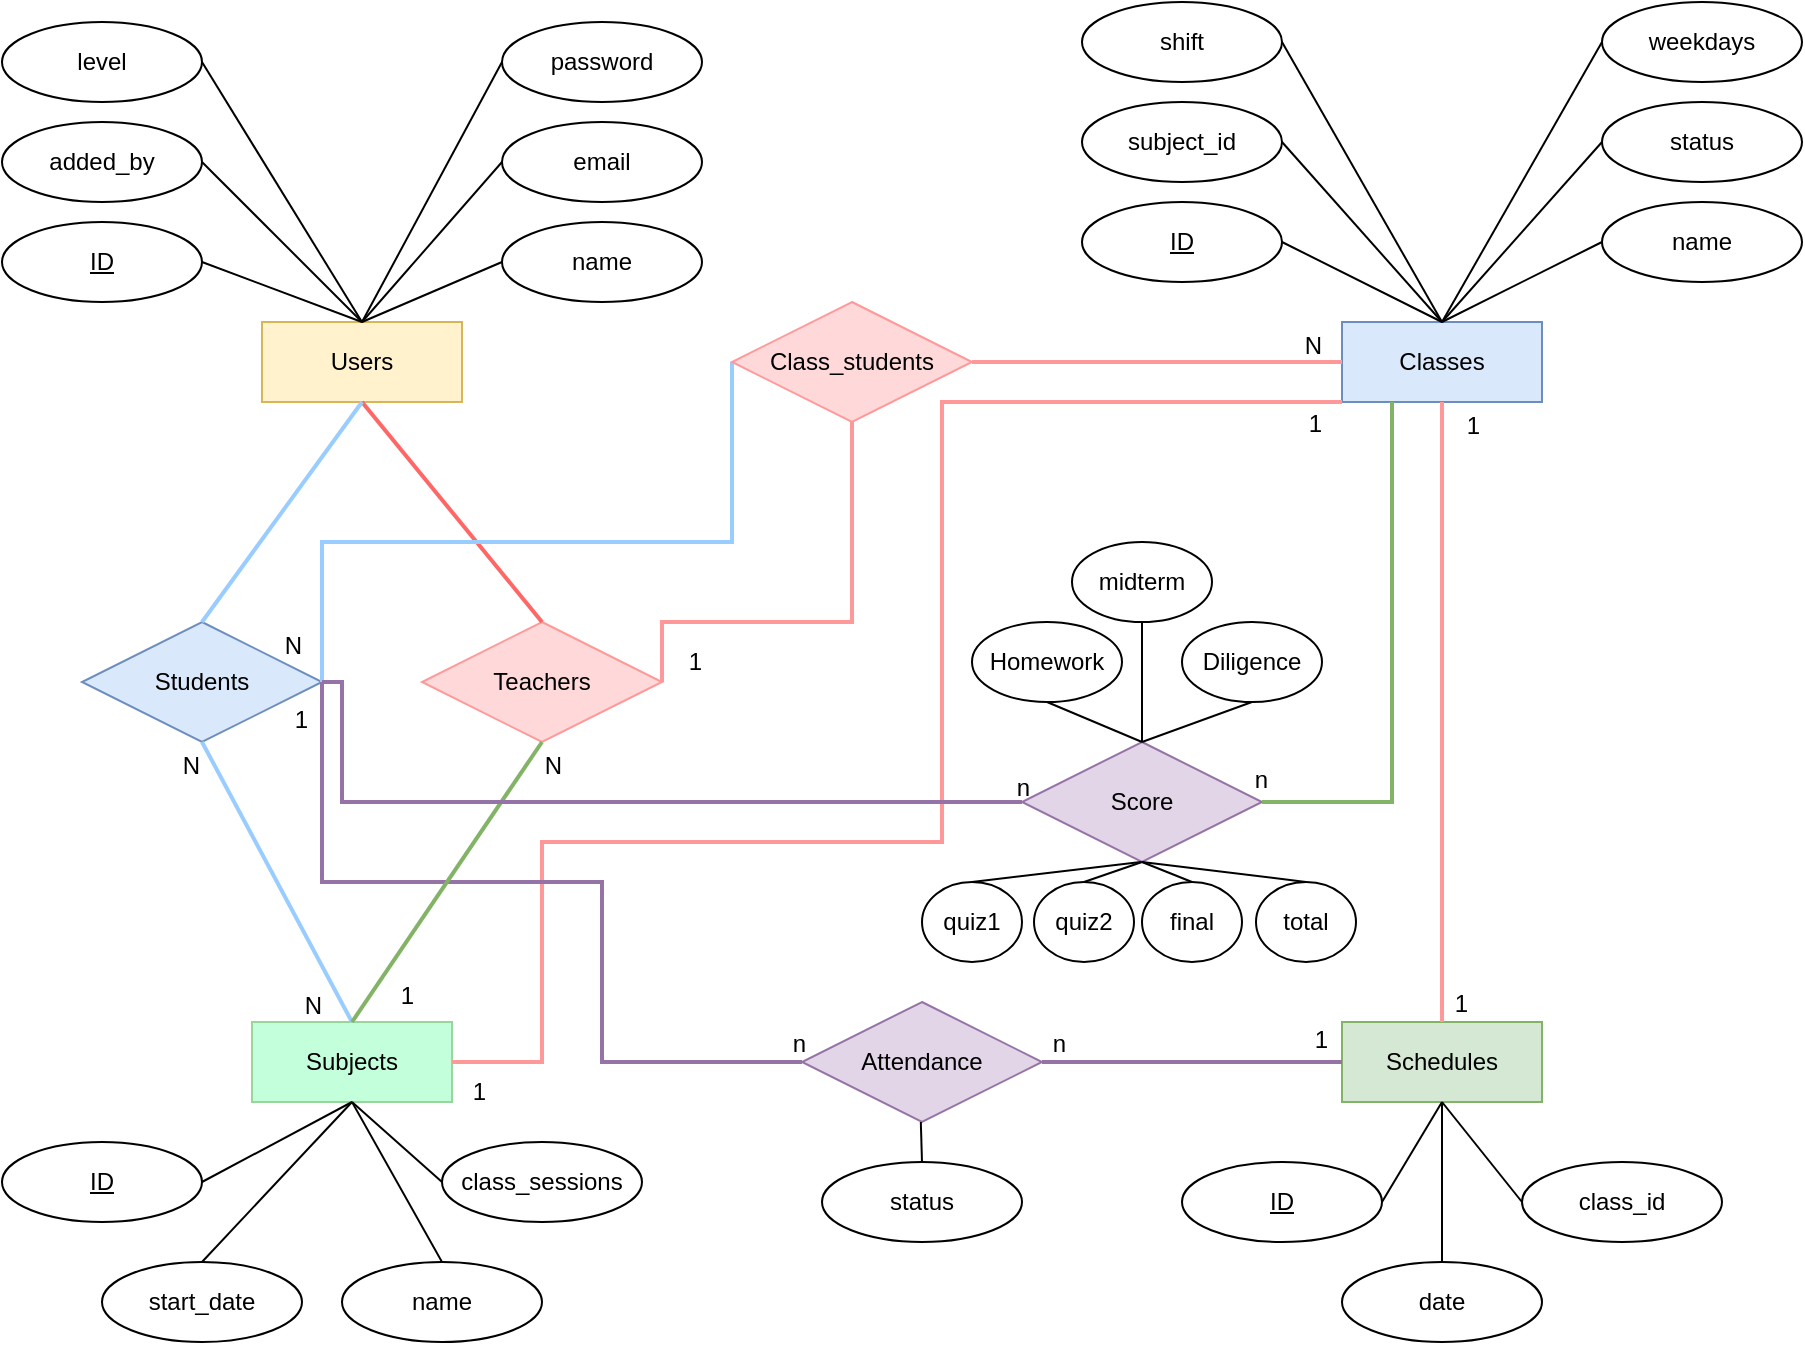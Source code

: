 <mxfile version="20.3.0" type="device" pages="2"><diagram id="RVS4vTHo4e1mxzvXsNul" name="Trang-1"><mxGraphModel dx="847" dy="440" grid="1" gridSize="10" guides="1" tooltips="1" connect="1" arrows="1" fold="1" page="1" pageScale="1" pageWidth="1169" pageHeight="827" math="0" shadow="0"><root><mxCell id="0"/><mxCell id="1" parent="0"/><mxCell id="qyqNuD9nH8HEJMJyF9cg-1" value="Users" style="whiteSpace=wrap;html=1;align=center;fillColor=#fff2cc;strokeColor=#d6b656;" parent="1" vertex="1"><mxGeometry x="350" y="250" width="100" height="40" as="geometry"/></mxCell><mxCell id="qyqNuD9nH8HEJMJyF9cg-4" value="ID" style="ellipse;whiteSpace=wrap;html=1;align=center;fontStyle=4;" parent="1" vertex="1"><mxGeometry x="220" y="200" width="100" height="40" as="geometry"/></mxCell><mxCell id="qyqNuD9nH8HEJMJyF9cg-5" value="" style="endArrow=none;html=1;rounded=0;exitX=1;exitY=0.5;exitDx=0;exitDy=0;entryX=0.5;entryY=0;entryDx=0;entryDy=0;" parent="1" source="qyqNuD9nH8HEJMJyF9cg-4" target="qyqNuD9nH8HEJMJyF9cg-1" edge="1"><mxGeometry relative="1" as="geometry"><mxPoint x="500" y="370" as="sourcePoint"/><mxPoint x="660" y="370" as="targetPoint"/></mxGeometry></mxCell><mxCell id="qyqNuD9nH8HEJMJyF9cg-7" value="name" style="ellipse;whiteSpace=wrap;html=1;align=center;" parent="1" vertex="1"><mxGeometry x="470" y="200" width="100" height="40" as="geometry"/></mxCell><mxCell id="qyqNuD9nH8HEJMJyF9cg-8" value="email" style="ellipse;whiteSpace=wrap;html=1;align=center;" parent="1" vertex="1"><mxGeometry x="470" y="150" width="100" height="40" as="geometry"/></mxCell><mxCell id="qyqNuD9nH8HEJMJyF9cg-9" value="password" style="ellipse;whiteSpace=wrap;html=1;align=center;" parent="1" vertex="1"><mxGeometry x="470" y="100" width="100" height="40" as="geometry"/></mxCell><mxCell id="qyqNuD9nH8HEJMJyF9cg-10" value="level" style="ellipse;whiteSpace=wrap;html=1;align=center;" parent="1" vertex="1"><mxGeometry x="220" y="100" width="100" height="40" as="geometry"/></mxCell><mxCell id="qyqNuD9nH8HEJMJyF9cg-11" value="added_by" style="ellipse;whiteSpace=wrap;html=1;align=center;" parent="1" vertex="1"><mxGeometry x="220" y="150" width="100" height="40" as="geometry"/></mxCell><mxCell id="qyqNuD9nH8HEJMJyF9cg-12" value="" style="endArrow=none;html=1;rounded=0;exitX=1;exitY=0.5;exitDx=0;exitDy=0;entryX=0.5;entryY=0;entryDx=0;entryDy=0;" parent="1" source="qyqNuD9nH8HEJMJyF9cg-11" target="qyqNuD9nH8HEJMJyF9cg-1" edge="1"><mxGeometry relative="1" as="geometry"><mxPoint x="500" y="370" as="sourcePoint"/><mxPoint x="660" y="370" as="targetPoint"/></mxGeometry></mxCell><mxCell id="qyqNuD9nH8HEJMJyF9cg-13" value="" style="endArrow=none;html=1;rounded=0;exitX=1;exitY=0.5;exitDx=0;exitDy=0;entryX=0.5;entryY=0;entryDx=0;entryDy=0;" parent="1" source="qyqNuD9nH8HEJMJyF9cg-10" target="qyqNuD9nH8HEJMJyF9cg-1" edge="1"><mxGeometry relative="1" as="geometry"><mxPoint x="500" y="370" as="sourcePoint"/><mxPoint x="660" y="370" as="targetPoint"/></mxGeometry></mxCell><mxCell id="qyqNuD9nH8HEJMJyF9cg-14" value="" style="endArrow=none;html=1;rounded=0;exitX=0;exitY=0.5;exitDx=0;exitDy=0;entryX=0.5;entryY=0;entryDx=0;entryDy=0;" parent="1" source="qyqNuD9nH8HEJMJyF9cg-9" target="qyqNuD9nH8HEJMJyF9cg-1" edge="1"><mxGeometry relative="1" as="geometry"><mxPoint x="500" y="370" as="sourcePoint"/><mxPoint x="660" y="370" as="targetPoint"/></mxGeometry></mxCell><mxCell id="qyqNuD9nH8HEJMJyF9cg-15" value="" style="endArrow=none;html=1;rounded=0;exitX=0.5;exitY=0;exitDx=0;exitDy=0;entryX=0;entryY=0.5;entryDx=0;entryDy=0;" parent="1" source="qyqNuD9nH8HEJMJyF9cg-1" target="qyqNuD9nH8HEJMJyF9cg-8" edge="1"><mxGeometry relative="1" as="geometry"><mxPoint x="500" y="370" as="sourcePoint"/><mxPoint x="660" y="370" as="targetPoint"/></mxGeometry></mxCell><mxCell id="qyqNuD9nH8HEJMJyF9cg-16" value="" style="endArrow=none;html=1;rounded=0;exitX=0.5;exitY=0;exitDx=0;exitDy=0;entryX=0;entryY=0.5;entryDx=0;entryDy=0;" parent="1" source="qyqNuD9nH8HEJMJyF9cg-1" target="qyqNuD9nH8HEJMJyF9cg-7" edge="1"><mxGeometry relative="1" as="geometry"><mxPoint x="500" y="370" as="sourcePoint"/><mxPoint x="660" y="370" as="targetPoint"/></mxGeometry></mxCell><mxCell id="qyqNuD9nH8HEJMJyF9cg-18" value="Classes" style="whiteSpace=wrap;html=1;align=center;fillColor=#dae8fc;strokeColor=#6c8ebf;" parent="1" vertex="1"><mxGeometry x="890" y="250" width="100" height="40" as="geometry"/></mxCell><mxCell id="qyqNuD9nH8HEJMJyF9cg-19" value="ID" style="ellipse;whiteSpace=wrap;html=1;align=center;fontStyle=4;" parent="1" vertex="1"><mxGeometry x="760" y="190" width="100" height="40" as="geometry"/></mxCell><mxCell id="qyqNuD9nH8HEJMJyF9cg-20" value="" style="endArrow=none;html=1;rounded=0;exitX=1;exitY=0.5;exitDx=0;exitDy=0;entryX=0.5;entryY=0;entryDx=0;entryDy=0;" parent="1" source="qyqNuD9nH8HEJMJyF9cg-19" target="qyqNuD9nH8HEJMJyF9cg-18" edge="1"><mxGeometry relative="1" as="geometry"><mxPoint x="1040" y="370" as="sourcePoint"/><mxPoint x="1200" y="370" as="targetPoint"/></mxGeometry></mxCell><mxCell id="qyqNuD9nH8HEJMJyF9cg-21" value="name" style="ellipse;whiteSpace=wrap;html=1;align=center;" parent="1" vertex="1"><mxGeometry x="1020" y="190" width="100" height="40" as="geometry"/></mxCell><mxCell id="qyqNuD9nH8HEJMJyF9cg-22" value="status" style="ellipse;whiteSpace=wrap;html=1;align=center;" parent="1" vertex="1"><mxGeometry x="1020" y="140" width="100" height="40" as="geometry"/></mxCell><mxCell id="qyqNuD9nH8HEJMJyF9cg-23" value="weekdays" style="ellipse;whiteSpace=wrap;html=1;align=center;" parent="1" vertex="1"><mxGeometry x="1020" y="90" width="100" height="40" as="geometry"/></mxCell><mxCell id="qyqNuD9nH8HEJMJyF9cg-24" value="shift" style="ellipse;whiteSpace=wrap;html=1;align=center;" parent="1" vertex="1"><mxGeometry x="760" y="90" width="100" height="40" as="geometry"/></mxCell><mxCell id="qyqNuD9nH8HEJMJyF9cg-25" value="subject_id" style="ellipse;whiteSpace=wrap;html=1;align=center;" parent="1" vertex="1"><mxGeometry x="760" y="140" width="100" height="40" as="geometry"/></mxCell><mxCell id="qyqNuD9nH8HEJMJyF9cg-26" value="" style="endArrow=none;html=1;rounded=0;exitX=1;exitY=0.5;exitDx=0;exitDy=0;entryX=0.5;entryY=0;entryDx=0;entryDy=0;" parent="1" source="qyqNuD9nH8HEJMJyF9cg-25" target="qyqNuD9nH8HEJMJyF9cg-18" edge="1"><mxGeometry relative="1" as="geometry"><mxPoint x="1040" y="370" as="sourcePoint"/><mxPoint x="1200" y="370" as="targetPoint"/></mxGeometry></mxCell><mxCell id="qyqNuD9nH8HEJMJyF9cg-27" value="" style="endArrow=none;html=1;rounded=0;exitX=1;exitY=0.5;exitDx=0;exitDy=0;entryX=0.5;entryY=0;entryDx=0;entryDy=0;" parent="1" source="qyqNuD9nH8HEJMJyF9cg-24" target="qyqNuD9nH8HEJMJyF9cg-18" edge="1"><mxGeometry relative="1" as="geometry"><mxPoint x="1040" y="370" as="sourcePoint"/><mxPoint x="1200" y="370" as="targetPoint"/></mxGeometry></mxCell><mxCell id="qyqNuD9nH8HEJMJyF9cg-28" value="" style="endArrow=none;html=1;rounded=0;exitX=0;exitY=0.5;exitDx=0;exitDy=0;entryX=0.5;entryY=0;entryDx=0;entryDy=0;" parent="1" source="qyqNuD9nH8HEJMJyF9cg-23" target="qyqNuD9nH8HEJMJyF9cg-18" edge="1"><mxGeometry relative="1" as="geometry"><mxPoint x="1040" y="370" as="sourcePoint"/><mxPoint x="1200" y="370" as="targetPoint"/></mxGeometry></mxCell><mxCell id="qyqNuD9nH8HEJMJyF9cg-29" value="" style="endArrow=none;html=1;rounded=0;exitX=0.5;exitY=0;exitDx=0;exitDy=0;entryX=0;entryY=0.5;entryDx=0;entryDy=0;" parent="1" source="qyqNuD9nH8HEJMJyF9cg-18" target="qyqNuD9nH8HEJMJyF9cg-22" edge="1"><mxGeometry relative="1" as="geometry"><mxPoint x="1040" y="370" as="sourcePoint"/><mxPoint x="1200" y="370" as="targetPoint"/></mxGeometry></mxCell><mxCell id="qyqNuD9nH8HEJMJyF9cg-30" value="" style="endArrow=none;html=1;rounded=0;exitX=0.5;exitY=0;exitDx=0;exitDy=0;entryX=0;entryY=0.5;entryDx=0;entryDy=0;" parent="1" source="qyqNuD9nH8HEJMJyF9cg-18" target="qyqNuD9nH8HEJMJyF9cg-21" edge="1"><mxGeometry relative="1" as="geometry"><mxPoint x="1040" y="370" as="sourcePoint"/><mxPoint x="1200" y="370" as="targetPoint"/></mxGeometry></mxCell><mxCell id="qyqNuD9nH8HEJMJyF9cg-31" value="Schedules" style="whiteSpace=wrap;html=1;align=center;fillColor=#d5e8d4;strokeColor=#82b366;" parent="1" vertex="1"><mxGeometry x="890" y="600" width="100" height="40" as="geometry"/></mxCell><mxCell id="qyqNuD9nH8HEJMJyF9cg-32" value="ID" style="ellipse;whiteSpace=wrap;html=1;align=center;fontStyle=4;" parent="1" vertex="1"><mxGeometry x="810" y="670" width="100" height="40" as="geometry"/></mxCell><mxCell id="qyqNuD9nH8HEJMJyF9cg-33" value="" style="endArrow=none;html=1;rounded=0;exitX=1;exitY=0.5;exitDx=0;exitDy=0;entryX=0.5;entryY=1;entryDx=0;entryDy=0;" parent="1" source="qyqNuD9nH8HEJMJyF9cg-32" target="qyqNuD9nH8HEJMJyF9cg-31" edge="1"><mxGeometry relative="1" as="geometry"><mxPoint x="1040" y="720" as="sourcePoint"/><mxPoint x="1200" y="720" as="targetPoint"/></mxGeometry></mxCell><mxCell id="qyqNuD9nH8HEJMJyF9cg-34" value="class_id" style="ellipse;whiteSpace=wrap;html=1;align=center;" parent="1" vertex="1"><mxGeometry x="980" y="670" width="100" height="40" as="geometry"/></mxCell><mxCell id="qyqNuD9nH8HEJMJyF9cg-35" value="date" style="ellipse;whiteSpace=wrap;html=1;align=center;" parent="1" vertex="1"><mxGeometry x="890" y="720" width="100" height="40" as="geometry"/></mxCell><mxCell id="qyqNuD9nH8HEJMJyF9cg-42" value="" style="endArrow=none;html=1;rounded=0;exitX=0.5;exitY=1;exitDx=0;exitDy=0;entryX=0.5;entryY=0;entryDx=0;entryDy=0;" parent="1" source="qyqNuD9nH8HEJMJyF9cg-31" target="qyqNuD9nH8HEJMJyF9cg-35" edge="1"><mxGeometry relative="1" as="geometry"><mxPoint x="1040" y="720" as="sourcePoint"/><mxPoint x="1200" y="720" as="targetPoint"/></mxGeometry></mxCell><mxCell id="qyqNuD9nH8HEJMJyF9cg-43" value="" style="endArrow=none;html=1;rounded=0;exitX=0.5;exitY=1;exitDx=0;exitDy=0;entryX=0;entryY=0.5;entryDx=0;entryDy=0;" parent="1" source="qyqNuD9nH8HEJMJyF9cg-31" target="qyqNuD9nH8HEJMJyF9cg-34" edge="1"><mxGeometry relative="1" as="geometry"><mxPoint x="1040" y="720" as="sourcePoint"/><mxPoint x="1200" y="720" as="targetPoint"/></mxGeometry></mxCell><mxCell id="qyqNuD9nH8HEJMJyF9cg-71" value="Subjects" style="whiteSpace=wrap;html=1;align=center;fillColor=#C2FFDA;strokeColor=#97D79B;" parent="1" vertex="1"><mxGeometry x="345" y="600" width="100" height="40" as="geometry"/></mxCell><mxCell id="qyqNuD9nH8HEJMJyF9cg-72" value="ID" style="ellipse;whiteSpace=wrap;html=1;align=center;fontStyle=4;" parent="1" vertex="1"><mxGeometry x="220" y="660" width="100" height="40" as="geometry"/></mxCell><mxCell id="qyqNuD9nH8HEJMJyF9cg-73" value="" style="endArrow=none;html=1;rounded=0;exitX=1;exitY=0.5;exitDx=0;exitDy=0;entryX=0.5;entryY=1;entryDx=0;entryDy=0;" parent="1" source="qyqNuD9nH8HEJMJyF9cg-72" target="qyqNuD9nH8HEJMJyF9cg-71" edge="1"><mxGeometry relative="1" as="geometry"><mxPoint x="495" y="720" as="sourcePoint"/><mxPoint x="655" y="720" as="targetPoint"/></mxGeometry></mxCell><mxCell id="qyqNuD9nH8HEJMJyF9cg-74" value="class_sessions" style="ellipse;whiteSpace=wrap;html=1;align=center;" parent="1" vertex="1"><mxGeometry x="440" y="660" width="100" height="40" as="geometry"/></mxCell><mxCell id="qyqNuD9nH8HEJMJyF9cg-75" value="start_date" style="ellipse;whiteSpace=wrap;html=1;align=center;" parent="1" vertex="1"><mxGeometry x="270" y="720" width="100" height="40" as="geometry"/></mxCell><mxCell id="qyqNuD9nH8HEJMJyF9cg-76" value="" style="endArrow=none;html=1;rounded=0;exitX=0.5;exitY=1;exitDx=0;exitDy=0;entryX=0.5;entryY=0;entryDx=0;entryDy=0;" parent="1" source="qyqNuD9nH8HEJMJyF9cg-71" target="qyqNuD9nH8HEJMJyF9cg-75" edge="1"><mxGeometry relative="1" as="geometry"><mxPoint x="495" y="720" as="sourcePoint"/><mxPoint x="655" y="720" as="targetPoint"/></mxGeometry></mxCell><mxCell id="qyqNuD9nH8HEJMJyF9cg-77" value="" style="endArrow=none;html=1;rounded=0;exitX=0.5;exitY=1;exitDx=0;exitDy=0;entryX=0;entryY=0.5;entryDx=0;entryDy=0;" parent="1" source="qyqNuD9nH8HEJMJyF9cg-71" target="qyqNuD9nH8HEJMJyF9cg-74" edge="1"><mxGeometry relative="1" as="geometry"><mxPoint x="495" y="720" as="sourcePoint"/><mxPoint x="655" y="720" as="targetPoint"/></mxGeometry></mxCell><mxCell id="qyqNuD9nH8HEJMJyF9cg-78" value="name" style="ellipse;whiteSpace=wrap;html=1;align=center;" parent="1" vertex="1"><mxGeometry x="390" y="720" width="100" height="40" as="geometry"/></mxCell><mxCell id="qyqNuD9nH8HEJMJyF9cg-79" value="" style="endArrow=none;html=1;rounded=0;exitX=0.5;exitY=1;exitDx=0;exitDy=0;entryX=0.5;entryY=0;entryDx=0;entryDy=0;" parent="1" source="qyqNuD9nH8HEJMJyF9cg-71" target="qyqNuD9nH8HEJMJyF9cg-78" edge="1"><mxGeometry relative="1" as="geometry"><mxPoint x="460" y="650" as="sourcePoint"/><mxPoint x="720" y="770" as="targetPoint"/></mxGeometry></mxCell><mxCell id="qyqNuD9nH8HEJMJyF9cg-80" value="Students" style="shape=rhombus;perimeter=rhombusPerimeter;whiteSpace=wrap;html=1;align=center;fillColor=#dae8fc;strokeColor=#6c8ebf;" parent="1" vertex="1"><mxGeometry x="260" y="400" width="120" height="60" as="geometry"/></mxCell><mxCell id="qyqNuD9nH8HEJMJyF9cg-81" value="Teachers" style="shape=rhombus;perimeter=rhombusPerimeter;whiteSpace=wrap;html=1;align=center;fillColor=#FFD9D9;strokeColor=#FF9999;" parent="1" vertex="1"><mxGeometry x="430" y="400" width="120" height="60" as="geometry"/></mxCell><mxCell id="qyqNuD9nH8HEJMJyF9cg-85" value="" style="endArrow=none;html=1;rounded=0;entryX=0.5;entryY=1;entryDx=0;entryDy=0;exitX=0.5;exitY=0;exitDx=0;exitDy=0;strokeColor=#FF6666;strokeWidth=2;" parent="1" source="qyqNuD9nH8HEJMJyF9cg-81" target="qyqNuD9nH8HEJMJyF9cg-1" edge="1"><mxGeometry relative="1" as="geometry"><mxPoint x="500" y="430" as="sourcePoint"/><mxPoint x="660" y="430" as="targetPoint"/></mxGeometry></mxCell><mxCell id="qyqNuD9nH8HEJMJyF9cg-86" value="N" style="resizable=0;html=1;align=right;verticalAlign=bottom;" parent="qyqNuD9nH8HEJMJyF9cg-85" connectable="0" vertex="1"><mxGeometry x="1" relative="1" as="geometry"><mxPoint x="100" y="190" as="offset"/></mxGeometry></mxCell><mxCell id="qyqNuD9nH8HEJMJyF9cg-88" value="" style="endArrow=none;html=1;rounded=0;entryX=0.5;entryY=0;entryDx=0;entryDy=0;exitX=0.5;exitY=1;exitDx=0;exitDy=0;strokeColor=#99CCFF;strokeWidth=2;" parent="1" source="qyqNuD9nH8HEJMJyF9cg-80" target="qyqNuD9nH8HEJMJyF9cg-71" edge="1"><mxGeometry relative="1" as="geometry"><mxPoint x="210" y="430" as="sourcePoint"/><mxPoint x="370" y="430" as="targetPoint"/></mxGeometry></mxCell><mxCell id="qyqNuD9nH8HEJMJyF9cg-89" value="N" style="resizable=0;html=1;align=right;verticalAlign=bottom;" parent="qyqNuD9nH8HEJMJyF9cg-88" connectable="0" vertex="1"><mxGeometry x="1" relative="1" as="geometry"><mxPoint x="-15" as="offset"/></mxGeometry></mxCell><mxCell id="qyqNuD9nH8HEJMJyF9cg-90" value="" style="endArrow=none;html=1;rounded=0;entryX=0.5;entryY=1;entryDx=0;entryDy=0;exitX=0.5;exitY=0;exitDx=0;exitDy=0;strokeColor=#99CCFF;strokeWidth=2;" parent="1" source="qyqNuD9nH8HEJMJyF9cg-80" target="qyqNuD9nH8HEJMJyF9cg-1" edge="1"><mxGeometry relative="1" as="geometry"><mxPoint x="500" y="410" as="sourcePoint"/><mxPoint x="410" y="300" as="targetPoint"/></mxGeometry></mxCell><mxCell id="qyqNuD9nH8HEJMJyF9cg-91" value="N" style="resizable=0;html=1;align=right;verticalAlign=bottom;" parent="qyqNuD9nH8HEJMJyF9cg-90" connectable="0" vertex="1"><mxGeometry x="1" relative="1" as="geometry"><mxPoint x="-80" y="190" as="offset"/></mxGeometry></mxCell><mxCell id="qyqNuD9nH8HEJMJyF9cg-93" value="1" style="resizable=0;html=1;align=right;verticalAlign=bottom;" parent="1" connectable="0" vertex="1"><mxGeometry x="395.003" y="740.001" as="geometry"><mxPoint x="31" y="-145" as="offset"/></mxGeometry></mxCell><mxCell id="qyqNuD9nH8HEJMJyF9cg-96" value="" style="endArrow=none;html=1;rounded=0;strokeColor=#99CCFF;strokeWidth=2;entryX=1;entryY=0.5;entryDx=0;entryDy=0;exitX=0;exitY=0.5;exitDx=0;exitDy=0;edgeStyle=orthogonalEdgeStyle;" parent="1" source="qyqNuD9nH8HEJMJyF9cg-102" target="qyqNuD9nH8HEJMJyF9cg-80" edge="1"><mxGeometry relative="1" as="geometry"><mxPoint x="560" y="260" as="sourcePoint"/><mxPoint x="720" y="260" as="targetPoint"/><Array as="points"><mxPoint x="585" y="360"/><mxPoint x="380" y="360"/></Array></mxGeometry></mxCell><mxCell id="qyqNuD9nH8HEJMJyF9cg-97" value="N" style="resizable=0;html=1;align=right;verticalAlign=bottom;strokeColor=#FF9999;fillColor=#FFD9D9;" parent="qyqNuD9nH8HEJMJyF9cg-96" connectable="0" vertex="1"><mxGeometry x="1" relative="1" as="geometry"><mxPoint x="-10" y="-10" as="offset"/></mxGeometry></mxCell><mxCell id="qyqNuD9nH8HEJMJyF9cg-98" value="N" style="resizable=0;html=1;align=right;verticalAlign=bottom;strokeColor=#FF9999;fillColor=#FFD9D9;" parent="1" connectable="0" vertex="1"><mxGeometry x="880.0" y="270.0" as="geometry"/></mxCell><mxCell id="qyqNuD9nH8HEJMJyF9cg-99" value="" style="endArrow=none;html=1;rounded=0;strokeColor=#FF9999;strokeWidth=2;entryX=1;entryY=0.5;entryDx=0;entryDy=0;edgeStyle=orthogonalEdgeStyle;exitX=0.5;exitY=1;exitDx=0;exitDy=0;" parent="1" source="qyqNuD9nH8HEJMJyF9cg-102" target="qyqNuD9nH8HEJMJyF9cg-81" edge="1"><mxGeometry relative="1" as="geometry"><mxPoint x="760" y="340" as="sourcePoint"/><mxPoint x="570" y="430.0" as="targetPoint"/><Array as="points"><mxPoint x="645" y="400"/><mxPoint x="550" y="400"/></Array></mxGeometry></mxCell><mxCell id="qyqNuD9nH8HEJMJyF9cg-101" value="1" style="resizable=0;html=1;align=right;verticalAlign=bottom;strokeColor=#FF9999;fillColor=#FFD9D9;" parent="1" connectable="0" vertex="1"><mxGeometry x="570.0" y="420.0" as="geometry"><mxPoint y="8" as="offset"/></mxGeometry></mxCell><mxCell id="qyqNuD9nH8HEJMJyF9cg-102" value="Class_students" style="shape=rhombus;perimeter=rhombusPerimeter;whiteSpace=wrap;html=1;align=center;strokeColor=#FF9999;fillColor=#FFD9D9;" parent="1" vertex="1"><mxGeometry x="585" y="240" width="120" height="60" as="geometry"/></mxCell><mxCell id="qyqNuD9nH8HEJMJyF9cg-103" value="" style="endArrow=none;html=1;rounded=0;strokeColor=#FF9999;strokeWidth=2;exitX=0;exitY=0.5;exitDx=0;exitDy=0;entryX=1;entryY=0.5;entryDx=0;entryDy=0;" parent="1" source="qyqNuD9nH8HEJMJyF9cg-18" target="qyqNuD9nH8HEJMJyF9cg-102" edge="1"><mxGeometry relative="1" as="geometry"><mxPoint x="640" y="290" as="sourcePoint"/><mxPoint x="700" y="290" as="targetPoint"/></mxGeometry></mxCell><mxCell id="qyqNuD9nH8HEJMJyF9cg-108" value="" style="endArrow=none;html=1;rounded=0;strokeColor=#FF9999;strokeWidth=2;exitX=0.5;exitY=0;exitDx=0;exitDy=0;entryX=0.5;entryY=1;entryDx=0;entryDy=0;" parent="1" source="qyqNuD9nH8HEJMJyF9cg-31" target="qyqNuD9nH8HEJMJyF9cg-18" edge="1"><mxGeometry relative="1" as="geometry"><mxPoint x="880" y="490" as="sourcePoint"/><mxPoint x="1040" y="490" as="targetPoint"/></mxGeometry></mxCell><mxCell id="qyqNuD9nH8HEJMJyF9cg-111" value="1" style="resizable=0;html=1;align=right;verticalAlign=bottom;strokeColor=#FF9999;fillColor=#FFD9D9;" parent="1" connectable="0" vertex="1"><mxGeometry x="604.0" y="429.0" as="geometry"><mxPoint x="349" y="170" as="offset"/></mxGeometry></mxCell><mxCell id="qyqNuD9nH8HEJMJyF9cg-112" value="1" style="resizable=0;html=1;align=right;verticalAlign=bottom;strokeColor=#FF9999;fillColor=#FFD9D9;" parent="1" connectable="0" vertex="1"><mxGeometry x="610.0" y="140.0" as="geometry"><mxPoint x="349" y="170" as="offset"/></mxGeometry></mxCell><mxCell id="qyqNuD9nH8HEJMJyF9cg-116" value="1" style="resizable=0;html=1;align=right;verticalAlign=bottom;strokeColor=#FF9999;fillColor=#FFD9D9;" parent="1" connectable="0" vertex="1"><mxGeometry x="460.003" y="629.996" as="geometry"><mxPoint x="2" y="14" as="offset"/></mxGeometry></mxCell><mxCell id="qyqNuD9nH8HEJMJyF9cg-115" value="" style="endArrow=none;html=1;rounded=0;strokeColor=#FF9999;strokeWidth=2;exitX=1;exitY=0.5;exitDx=0;exitDy=0;entryX=0;entryY=1;entryDx=0;entryDy=0;edgeStyle=orthogonalEdgeStyle;" parent="1" source="qyqNuD9nH8HEJMJyF9cg-71" target="qyqNuD9nH8HEJMJyF9cg-18" edge="1"><mxGeometry relative="1" as="geometry"><mxPoint x="950" y="610" as="sourcePoint"/><mxPoint x="950" y="300" as="targetPoint"/><Array as="points"><mxPoint x="490" y="620"/><mxPoint x="490" y="510"/><mxPoint x="690" y="510"/><mxPoint x="690" y="290"/></Array></mxGeometry></mxCell><mxCell id="qyqNuD9nH8HEJMJyF9cg-117" value="1" style="resizable=0;html=1;align=right;verticalAlign=bottom;strokeColor=#FF9999;fillColor=#FFD9D9;" parent="1" connectable="0" vertex="1"><mxGeometry x="880.003" y="309.996" as="geometry"/></mxCell><mxCell id="qyqNuD9nH8HEJMJyF9cg-119" value="" style="endArrow=none;html=1;rounded=0;strokeColor=#9673a6;strokeWidth=2;entryX=0;entryY=0.5;entryDx=0;entryDy=0;exitX=1;exitY=0.5;exitDx=0;exitDy=0;edgeStyle=orthogonalEdgeStyle;fillColor=#e1d5e7;" parent="1" source="qyqNuD9nH8HEJMJyF9cg-80" target="qyqNuD9nH8HEJMJyF9cg-118" edge="1"><mxGeometry relative="1" as="geometry"><mxPoint x="380" y="430" as="sourcePoint"/><mxPoint x="820" y="540" as="targetPoint"/><Array as="points"><mxPoint x="380" y="530"/><mxPoint x="520" y="530"/><mxPoint x="520" y="620"/></Array></mxGeometry></mxCell><mxCell id="qyqNuD9nH8HEJMJyF9cg-118" value="Attendance" style="shape=rhombus;perimeter=rhombusPerimeter;whiteSpace=wrap;html=1;align=center;fillColor=#e1d5e7;strokeColor=#9673a6;" parent="1" vertex="1"><mxGeometry x="620" y="590" width="120" height="60" as="geometry"/></mxCell><mxCell id="qyqNuD9nH8HEJMJyF9cg-120" value="1" style="resizable=0;html=1;align=right;verticalAlign=bottom;" parent="1" connectable="0" vertex="1"><mxGeometry x="380.003" y="450.001" as="geometry"><mxPoint x="-7" y="7" as="offset"/></mxGeometry></mxCell><mxCell id="qyqNuD9nH8HEJMJyF9cg-121" value="n" style="resizable=0;html=1;align=right;verticalAlign=bottom;" parent="1" connectable="0" vertex="1"><mxGeometry x="620.003" y="610.001" as="geometry"><mxPoint x="2" y="9" as="offset"/></mxGeometry></mxCell><mxCell id="qyqNuD9nH8HEJMJyF9cg-123" value="" style="endArrow=none;html=1;rounded=0;strokeColor=#9673a6;strokeWidth=2;entryX=0;entryY=0.5;entryDx=0;entryDy=0;exitX=1;exitY=0.5;exitDx=0;exitDy=0;fillColor=#e1d5e7;" parent="1" source="qyqNuD9nH8HEJMJyF9cg-118" target="qyqNuD9nH8HEJMJyF9cg-31" edge="1"><mxGeometry relative="1" as="geometry"><mxPoint x="550" y="430" as="sourcePoint"/><mxPoint x="710" y="430" as="targetPoint"/></mxGeometry></mxCell><mxCell id="qyqNuD9nH8HEJMJyF9cg-124" value="n" style="resizable=0;html=1;align=right;verticalAlign=bottom;" parent="1" connectable="0" vertex="1"><mxGeometry x="750.003" y="610.001" as="geometry"><mxPoint x="2" y="9" as="offset"/></mxGeometry></mxCell><mxCell id="qyqNuD9nH8HEJMJyF9cg-125" value="1" style="resizable=0;html=1;align=right;verticalAlign=bottom;" parent="1" connectable="0" vertex="1"><mxGeometry x="890.003" y="610.001" as="geometry"><mxPoint x="-7" y="7" as="offset"/></mxGeometry></mxCell><mxCell id="XWWiNTLdljAd9w-8pAvz-1" value="" style="endArrow=none;html=1;rounded=0;strokeColor=#82b366;exitX=0.5;exitY=0;exitDx=0;exitDy=0;entryX=0.5;entryY=1;entryDx=0;entryDy=0;strokeWidth=2;fillColor=#d5e8d4;" parent="1" source="qyqNuD9nH8HEJMJyF9cg-71" target="qyqNuD9nH8HEJMJyF9cg-81" edge="1"><mxGeometry width="50" height="50" relative="1" as="geometry"><mxPoint x="470" y="510" as="sourcePoint"/><mxPoint x="520" y="460" as="targetPoint"/></mxGeometry></mxCell><mxCell id="XWWiNTLdljAd9w-8pAvz-2" value="status" style="ellipse;whiteSpace=wrap;html=1;align=center;" parent="1" vertex="1"><mxGeometry x="630" y="670" width="100" height="40" as="geometry"/></mxCell><mxCell id="XWWiNTLdljAd9w-8pAvz-3" value="" style="endArrow=none;html=1;rounded=0;exitX=0.5;exitY=1;exitDx=0;exitDy=0;entryX=0.5;entryY=0;entryDx=0;entryDy=0;" parent="1" target="XWWiNTLdljAd9w-8pAvz-2" edge="1"><mxGeometry relative="1" as="geometry"><mxPoint x="679.41" y="650" as="sourcePoint"/><mxPoint x="680" y="690" as="targetPoint"/></mxGeometry></mxCell><mxCell id="JJwuzrOaF0eI36A1TBKk-1" value="Score" style="shape=rhombus;perimeter=rhombusPerimeter;whiteSpace=wrap;html=1;align=center;fillColor=#e1d5e7;strokeColor=#9673a6;" vertex="1" parent="1"><mxGeometry x="730" y="460" width="120" height="60" as="geometry"/></mxCell><mxCell id="JJwuzrOaF0eI36A1TBKk-2" value="n" style="resizable=0;html=1;align=right;verticalAlign=bottom;" connectable="0" vertex="1" parent="1"><mxGeometry x="730.003" y="480.001" as="geometry"><mxPoint x="4" y="11" as="offset"/></mxGeometry></mxCell><mxCell id="JJwuzrOaF0eI36A1TBKk-3" value="n" style="resizable=0;html=1;align=right;verticalAlign=bottom;" connectable="0" vertex="1" parent="1"><mxGeometry x="860.003" y="480.001" as="geometry"><mxPoint x="-7" y="7" as="offset"/></mxGeometry></mxCell><mxCell id="JJwuzrOaF0eI36A1TBKk-4" value="quiz1" style="ellipse;whiteSpace=wrap;html=1;align=center;" vertex="1" parent="1"><mxGeometry x="680" y="530" width="50" height="40" as="geometry"/></mxCell><mxCell id="JJwuzrOaF0eI36A1TBKk-5" value="" style="endArrow=none;html=1;rounded=0;exitX=0.5;exitY=1;exitDx=0;exitDy=0;entryX=0.5;entryY=0;entryDx=0;entryDy=0;" edge="1" parent="1" target="JJwuzrOaF0eI36A1TBKk-4"><mxGeometry relative="1" as="geometry"><mxPoint x="789.41" y="520" as="sourcePoint"/><mxPoint x="790" y="560" as="targetPoint"/></mxGeometry></mxCell><mxCell id="JJwuzrOaF0eI36A1TBKk-6" value="" style="endArrow=none;html=1;rounded=0;strokeColor=#9673a6;strokeWidth=2;entryX=0;entryY=0.5;entryDx=0;entryDy=0;edgeStyle=orthogonalEdgeStyle;fillColor=#e1d5e7;" edge="1" parent="1" target="JJwuzrOaF0eI36A1TBKk-1"><mxGeometry relative="1" as="geometry"><mxPoint x="380" y="430" as="sourcePoint"/><mxPoint x="630.0" y="630" as="targetPoint"/><Array as="points"><mxPoint x="390" y="430"/><mxPoint x="390" y="490"/></Array></mxGeometry></mxCell><mxCell id="JJwuzrOaF0eI36A1TBKk-7" value="" style="endArrow=none;html=1;rounded=0;exitX=0.25;exitY=1;exitDx=0;exitDy=0;entryX=1;entryY=0.5;entryDx=0;entryDy=0;edgeStyle=orthogonalEdgeStyle;fillColor=#d5e8d4;strokeColor=#82b366;strokeWidth=2;" edge="1" parent="1" source="qyqNuD9nH8HEJMJyF9cg-18" target="JJwuzrOaF0eI36A1TBKk-1"><mxGeometry width="50" height="50" relative="1" as="geometry"><mxPoint x="540" y="520" as="sourcePoint"/><mxPoint x="590" y="470" as="targetPoint"/><Array as="points"><mxPoint x="915" y="490"/></Array></mxGeometry></mxCell><mxCell id="JJwuzrOaF0eI36A1TBKk-8" value="quiz2" style="ellipse;whiteSpace=wrap;html=1;align=center;" vertex="1" parent="1"><mxGeometry x="736" y="530" width="50" height="40" as="geometry"/></mxCell><mxCell id="JJwuzrOaF0eI36A1TBKk-9" value="" style="endArrow=none;html=1;rounded=0;exitX=0.5;exitY=0;exitDx=0;exitDy=0;entryX=0.5;entryY=1;entryDx=0;entryDy=0;" edge="1" parent="1" source="JJwuzrOaF0eI36A1TBKk-8" target="JJwuzrOaF0eI36A1TBKk-1"><mxGeometry relative="1" as="geometry"><mxPoint x="799.41" y="530" as="sourcePoint"/><mxPoint x="760" y="540" as="targetPoint"/></mxGeometry></mxCell><mxCell id="JJwuzrOaF0eI36A1TBKk-10" value="Homework" style="ellipse;whiteSpace=wrap;html=1;align=center;" vertex="1" parent="1"><mxGeometry x="705" y="400" width="75" height="40" as="geometry"/></mxCell><mxCell id="JJwuzrOaF0eI36A1TBKk-11" value="" style="endArrow=none;html=1;rounded=0;exitX=0.5;exitY=0;exitDx=0;exitDy=0;entryX=0.5;entryY=1;entryDx=0;entryDy=0;" edge="1" parent="1" source="JJwuzrOaF0eI36A1TBKk-1" target="JJwuzrOaF0eI36A1TBKk-10"><mxGeometry width="50" height="50" relative="1" as="geometry"><mxPoint x="540" y="520" as="sourcePoint"/><mxPoint x="590" y="470" as="targetPoint"/></mxGeometry></mxCell><mxCell id="JJwuzrOaF0eI36A1TBKk-12" value="final" style="ellipse;whiteSpace=wrap;html=1;align=center;" vertex="1" parent="1"><mxGeometry x="790" y="530" width="50" height="40" as="geometry"/></mxCell><mxCell id="JJwuzrOaF0eI36A1TBKk-13" value="" style="endArrow=none;html=1;rounded=0;exitX=0.5;exitY=0;exitDx=0;exitDy=0;entryX=0.5;entryY=1;entryDx=0;entryDy=0;" edge="1" parent="1" source="JJwuzrOaF0eI36A1TBKk-12" target="JJwuzrOaF0eI36A1TBKk-1"><mxGeometry width="50" height="50" relative="1" as="geometry"><mxPoint x="540" y="520" as="sourcePoint"/><mxPoint x="590" y="470" as="targetPoint"/></mxGeometry></mxCell><mxCell id="JJwuzrOaF0eI36A1TBKk-14" value="Diligence" style="ellipse;whiteSpace=wrap;html=1;align=center;" vertex="1" parent="1"><mxGeometry x="810" y="400" width="70" height="40" as="geometry"/></mxCell><mxCell id="JJwuzrOaF0eI36A1TBKk-15" value="" style="endArrow=none;html=1;rounded=0;exitX=0.5;exitY=0;exitDx=0;exitDy=0;entryX=0.5;entryY=1;entryDx=0;entryDy=0;" edge="1" parent="1" source="JJwuzrOaF0eI36A1TBKk-1" target="JJwuzrOaF0eI36A1TBKk-14"><mxGeometry width="50" height="50" relative="1" as="geometry"><mxPoint x="540" y="520" as="sourcePoint"/><mxPoint x="590" y="470" as="targetPoint"/></mxGeometry></mxCell><mxCell id="JJwuzrOaF0eI36A1TBKk-16" value="total" style="ellipse;whiteSpace=wrap;html=1;align=center;" vertex="1" parent="1"><mxGeometry x="847" y="530" width="50" height="40" as="geometry"/></mxCell><mxCell id="JJwuzrOaF0eI36A1TBKk-17" value="" style="endArrow=none;html=1;rounded=0;exitX=0.5;exitY=0;exitDx=0;exitDy=0;entryX=0.5;entryY=1;entryDx=0;entryDy=0;" edge="1" parent="1" source="JJwuzrOaF0eI36A1TBKk-16" target="JJwuzrOaF0eI36A1TBKk-1"><mxGeometry width="50" height="50" relative="1" as="geometry"><mxPoint x="825" y="540" as="sourcePoint"/><mxPoint x="800" y="530" as="targetPoint"/></mxGeometry></mxCell><mxCell id="JJwuzrOaF0eI36A1TBKk-18" value="midterm" style="ellipse;whiteSpace=wrap;html=1;align=center;" vertex="1" parent="1"><mxGeometry x="755" y="360" width="70" height="40" as="geometry"/></mxCell><mxCell id="JJwuzrOaF0eI36A1TBKk-19" value="" style="endArrow=none;html=1;rounded=0;exitX=0.5;exitY=0;exitDx=0;exitDy=0;entryX=0.5;entryY=1;entryDx=0;entryDy=0;" edge="1" parent="1" source="JJwuzrOaF0eI36A1TBKk-1" target="JJwuzrOaF0eI36A1TBKk-18"><mxGeometry width="50" height="50" relative="1" as="geometry"><mxPoint x="540" y="520" as="sourcePoint"/><mxPoint x="590" y="470" as="targetPoint"/></mxGeometry></mxCell></root></mxGraphModel></diagram><diagram id="bD__KlEQdFK25-azrylW" name="Trang-2"><mxGraphModel dx="1312" dy="719" grid="1" gridSize="10" guides="1" tooltips="1" connect="1" arrows="1" fold="1" page="1" pageScale="1" pageWidth="1169" pageHeight="827" math="0" shadow="0"><root><mxCell id="0"/><mxCell id="1" parent="0"/></root></mxGraphModel></diagram></mxfile>